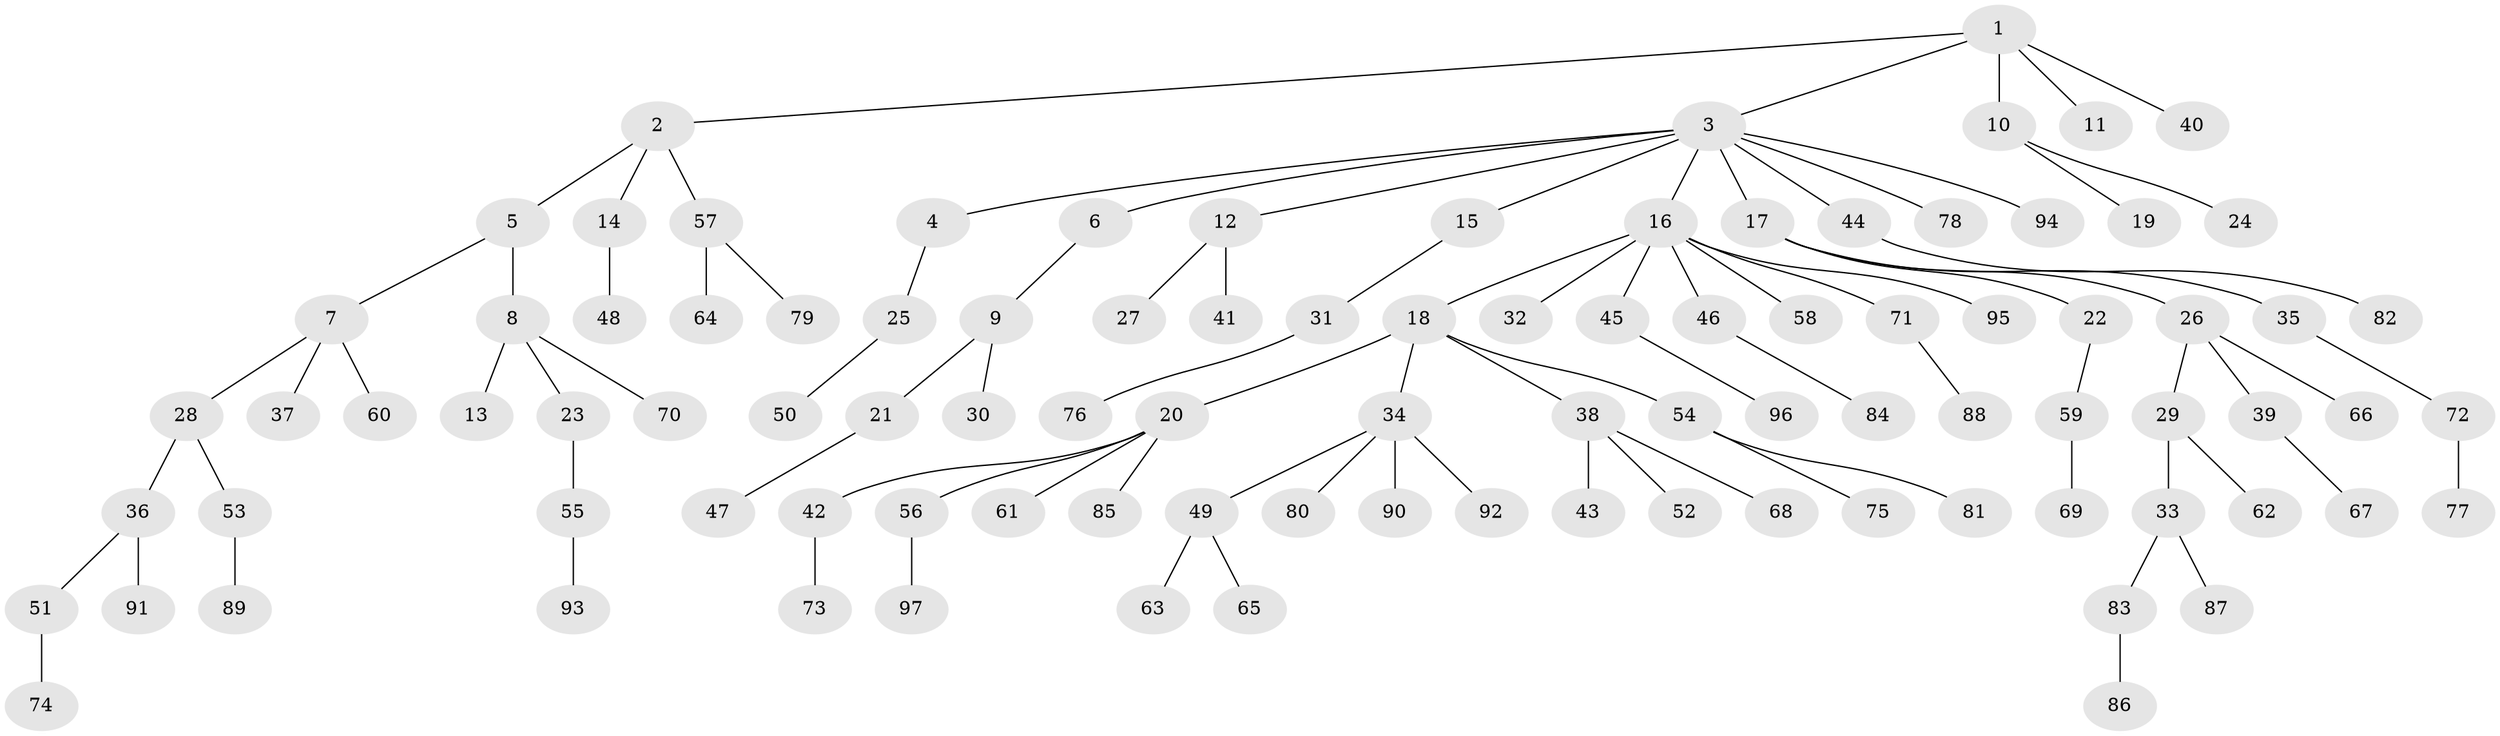 // Generated by graph-tools (version 1.1) at 2025/11/02/27/25 16:11:26]
// undirected, 97 vertices, 96 edges
graph export_dot {
graph [start="1"]
  node [color=gray90,style=filled];
  1;
  2;
  3;
  4;
  5;
  6;
  7;
  8;
  9;
  10;
  11;
  12;
  13;
  14;
  15;
  16;
  17;
  18;
  19;
  20;
  21;
  22;
  23;
  24;
  25;
  26;
  27;
  28;
  29;
  30;
  31;
  32;
  33;
  34;
  35;
  36;
  37;
  38;
  39;
  40;
  41;
  42;
  43;
  44;
  45;
  46;
  47;
  48;
  49;
  50;
  51;
  52;
  53;
  54;
  55;
  56;
  57;
  58;
  59;
  60;
  61;
  62;
  63;
  64;
  65;
  66;
  67;
  68;
  69;
  70;
  71;
  72;
  73;
  74;
  75;
  76;
  77;
  78;
  79;
  80;
  81;
  82;
  83;
  84;
  85;
  86;
  87;
  88;
  89;
  90;
  91;
  92;
  93;
  94;
  95;
  96;
  97;
  1 -- 2;
  1 -- 3;
  1 -- 10;
  1 -- 11;
  1 -- 40;
  2 -- 5;
  2 -- 14;
  2 -- 57;
  3 -- 4;
  3 -- 6;
  3 -- 12;
  3 -- 15;
  3 -- 16;
  3 -- 17;
  3 -- 44;
  3 -- 78;
  3 -- 94;
  4 -- 25;
  5 -- 7;
  5 -- 8;
  6 -- 9;
  7 -- 28;
  7 -- 37;
  7 -- 60;
  8 -- 13;
  8 -- 23;
  8 -- 70;
  9 -- 21;
  9 -- 30;
  10 -- 19;
  10 -- 24;
  12 -- 27;
  12 -- 41;
  14 -- 48;
  15 -- 31;
  16 -- 18;
  16 -- 32;
  16 -- 45;
  16 -- 46;
  16 -- 58;
  16 -- 71;
  16 -- 95;
  17 -- 22;
  17 -- 26;
  17 -- 35;
  18 -- 20;
  18 -- 34;
  18 -- 38;
  18 -- 54;
  20 -- 42;
  20 -- 56;
  20 -- 61;
  20 -- 85;
  21 -- 47;
  22 -- 59;
  23 -- 55;
  25 -- 50;
  26 -- 29;
  26 -- 39;
  26 -- 66;
  28 -- 36;
  28 -- 53;
  29 -- 33;
  29 -- 62;
  31 -- 76;
  33 -- 83;
  33 -- 87;
  34 -- 49;
  34 -- 80;
  34 -- 90;
  34 -- 92;
  35 -- 72;
  36 -- 51;
  36 -- 91;
  38 -- 43;
  38 -- 52;
  38 -- 68;
  39 -- 67;
  42 -- 73;
  44 -- 82;
  45 -- 96;
  46 -- 84;
  49 -- 63;
  49 -- 65;
  51 -- 74;
  53 -- 89;
  54 -- 75;
  54 -- 81;
  55 -- 93;
  56 -- 97;
  57 -- 64;
  57 -- 79;
  59 -- 69;
  71 -- 88;
  72 -- 77;
  83 -- 86;
}
